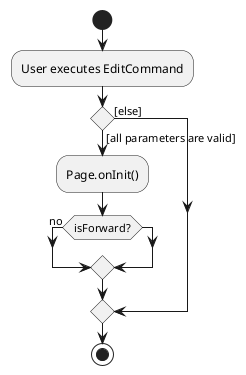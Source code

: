 @startuml
'https://plantuml.com/activity-diagram-beta

start
:User executes EditCommand;
if () then ([all parameters are valid])
  :Page.onInit();
  if (isForward?) then (no)

  endif
else ([else])
endif

stop

@enduml
